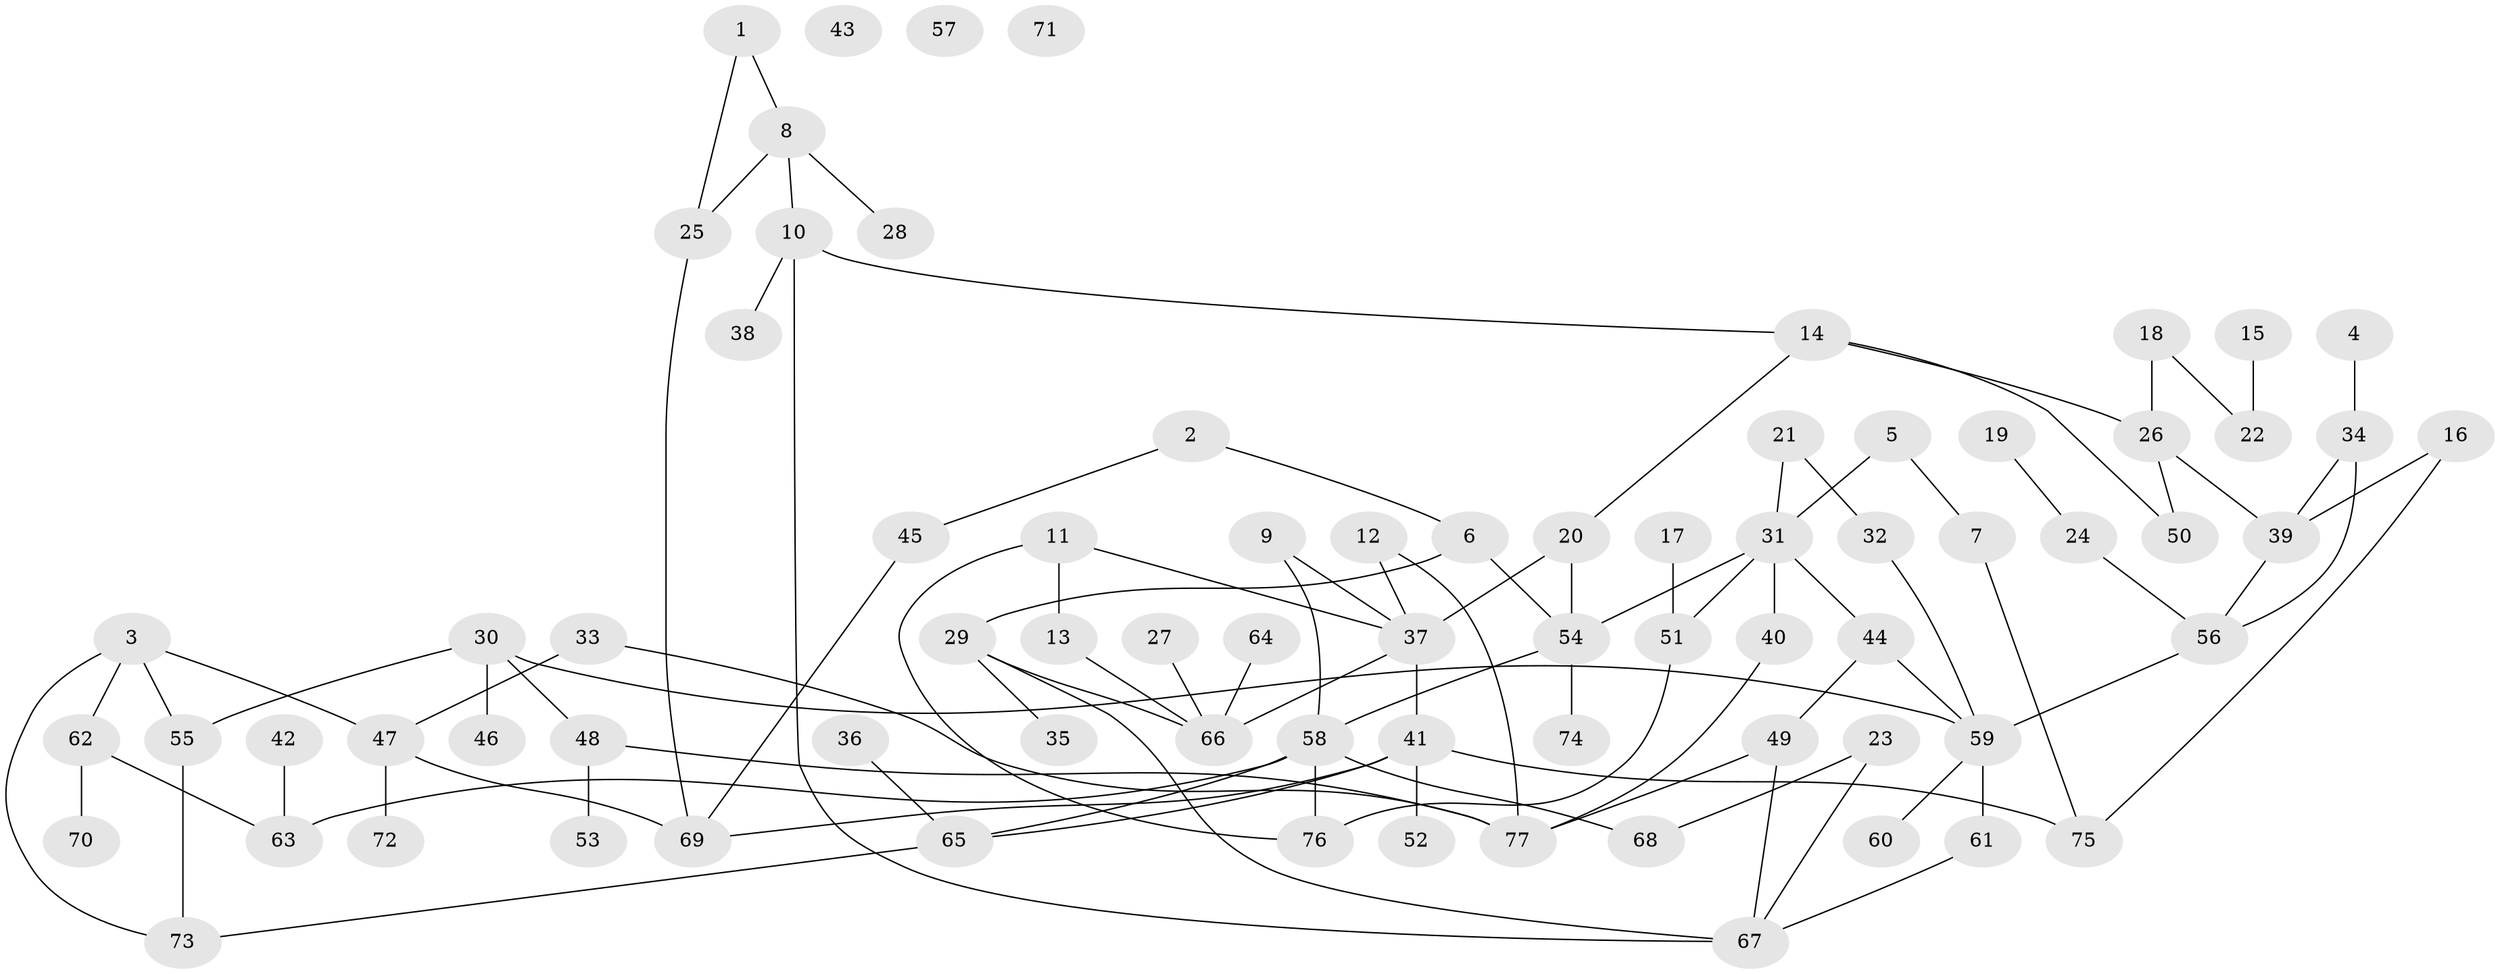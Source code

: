 // coarse degree distribution, {2: 0.2, 1: 0.43333333333333335, 3: 0.06666666666666667, 0: 0.1, 4: 0.1, 5: 0.03333333333333333, 11: 0.03333333333333333, 7: 0.03333333333333333}
// Generated by graph-tools (version 1.1) at 2025/44/03/04/25 21:44:11]
// undirected, 77 vertices, 100 edges
graph export_dot {
graph [start="1"]
  node [color=gray90,style=filled];
  1;
  2;
  3;
  4;
  5;
  6;
  7;
  8;
  9;
  10;
  11;
  12;
  13;
  14;
  15;
  16;
  17;
  18;
  19;
  20;
  21;
  22;
  23;
  24;
  25;
  26;
  27;
  28;
  29;
  30;
  31;
  32;
  33;
  34;
  35;
  36;
  37;
  38;
  39;
  40;
  41;
  42;
  43;
  44;
  45;
  46;
  47;
  48;
  49;
  50;
  51;
  52;
  53;
  54;
  55;
  56;
  57;
  58;
  59;
  60;
  61;
  62;
  63;
  64;
  65;
  66;
  67;
  68;
  69;
  70;
  71;
  72;
  73;
  74;
  75;
  76;
  77;
  1 -- 8;
  1 -- 25;
  2 -- 6;
  2 -- 45;
  3 -- 47;
  3 -- 55;
  3 -- 62;
  3 -- 73;
  4 -- 34;
  5 -- 7;
  5 -- 31;
  6 -- 29;
  6 -- 54;
  7 -- 75;
  8 -- 10;
  8 -- 25;
  8 -- 28;
  9 -- 37;
  9 -- 58;
  10 -- 14;
  10 -- 38;
  10 -- 67;
  11 -- 13;
  11 -- 37;
  11 -- 76;
  12 -- 37;
  12 -- 77;
  13 -- 66;
  14 -- 20;
  14 -- 26;
  14 -- 50;
  15 -- 22;
  16 -- 39;
  16 -- 75;
  17 -- 51;
  18 -- 22;
  18 -- 26;
  19 -- 24;
  20 -- 37;
  20 -- 54;
  21 -- 31;
  21 -- 32;
  23 -- 67;
  23 -- 68;
  24 -- 56;
  25 -- 69;
  26 -- 39;
  26 -- 50;
  27 -- 66;
  29 -- 35;
  29 -- 66;
  29 -- 67;
  30 -- 46;
  30 -- 48;
  30 -- 55;
  30 -- 59;
  31 -- 40;
  31 -- 44;
  31 -- 51;
  31 -- 54;
  32 -- 59;
  33 -- 47;
  33 -- 77;
  34 -- 39;
  34 -- 56;
  36 -- 65;
  37 -- 41;
  37 -- 66;
  39 -- 56;
  40 -- 77;
  41 -- 52;
  41 -- 65;
  41 -- 69;
  41 -- 75;
  42 -- 63;
  44 -- 49;
  44 -- 59;
  45 -- 69;
  47 -- 69;
  47 -- 72;
  48 -- 53;
  48 -- 77;
  49 -- 67;
  49 -- 77;
  51 -- 76;
  54 -- 58;
  54 -- 74;
  55 -- 73;
  56 -- 59;
  58 -- 63;
  58 -- 65;
  58 -- 68;
  58 -- 76;
  59 -- 60;
  59 -- 61;
  61 -- 67;
  62 -- 63;
  62 -- 70;
  64 -- 66;
  65 -- 73;
}
